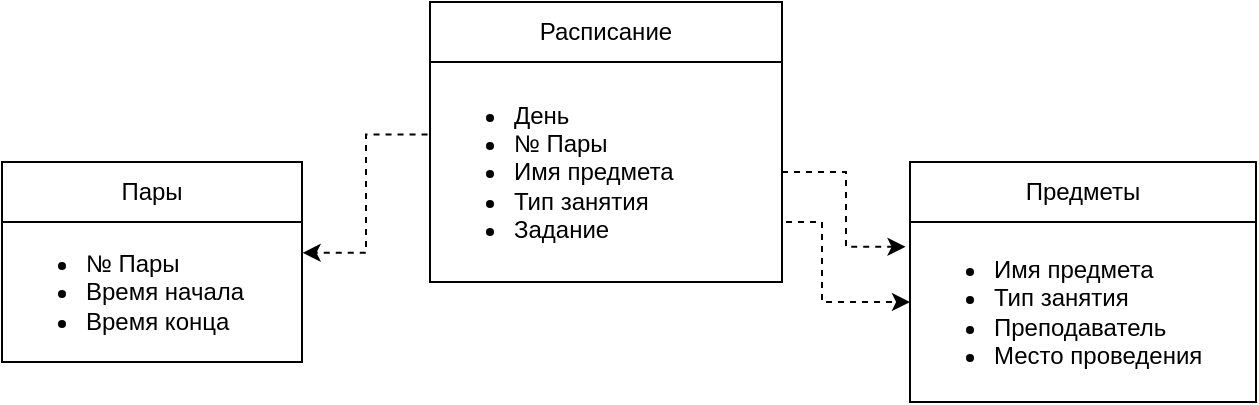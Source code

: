 <mxfile>
    <diagram id="_9ytG60nKZu2OOi8pl9j" name="Страница 1">
        <mxGraphModel dx="894" dy="662" grid="1" gridSize="10" guides="1" tooltips="1" connect="1" arrows="1" fold="1" page="1" pageScale="1" pageWidth="827" pageHeight="1169" math="0" shadow="0">
            <root>
                <mxCell id="0"/>
                <mxCell id="1" parent="0"/>
                <mxCell id="18" style="edgeStyle=orthogonalEdgeStyle;rounded=0;orthogonalLoop=1;jettySize=auto;html=1;entryX=-0.013;entryY=0.138;entryDx=0;entryDy=0;entryPerimeter=0;exitX=1;exitY=0.5;exitDx=0;exitDy=0;dashed=1;" edge="1" parent="1" source="7" target="14">
                    <mxGeometry relative="1" as="geometry"/>
                </mxCell>
                <mxCell id="19" style="edgeStyle=orthogonalEdgeStyle;rounded=0;orthogonalLoop=1;jettySize=auto;html=1;entryX=1.002;entryY=0.22;entryDx=0;entryDy=0;entryPerimeter=0;dashed=1;exitX=-0.007;exitY=0.33;exitDx=0;exitDy=0;exitPerimeter=0;" edge="1" parent="1" source="7" target="9">
                    <mxGeometry relative="1" as="geometry">
                        <mxPoint x="414" y="140" as="sourcePoint"/>
                    </mxGeometry>
                </mxCell>
                <mxCell id="7" value="&lt;ul&gt;&lt;li&gt;&lt;span&gt;День&lt;/span&gt;&lt;/li&gt;&lt;li&gt;&lt;span&gt;№ Пары&lt;/span&gt;&lt;/li&gt;&lt;li&gt;&lt;span&gt;Имя предмета&lt;/span&gt;&lt;/li&gt;&lt;li&gt;&lt;span&gt;Тип занятия&lt;/span&gt;&lt;/li&gt;&lt;li&gt;&lt;span&gt;Задание&lt;/span&gt;&lt;/li&gt;&lt;/ul&gt;" style="rounded=0;whiteSpace=wrap;html=1;align=left;verticalAlign=middle;" vertex="1" parent="1">
                    <mxGeometry x="414" y="100" width="176" height="110" as="geometry"/>
                </mxCell>
                <mxCell id="8" value="Расписание" style="rounded=0;whiteSpace=wrap;html=1;align=center;verticalAlign=middle;" vertex="1" parent="1">
                    <mxGeometry x="414" y="70" width="176" height="30" as="geometry"/>
                </mxCell>
                <mxCell id="9" value="&lt;ul&gt;&lt;li&gt;№ Пары&lt;/li&gt;&lt;li&gt;Время начала&lt;/li&gt;&lt;li&gt;Время конца&lt;/li&gt;&lt;/ul&gt;" style="rounded=0;whiteSpace=wrap;html=1;align=left;verticalAlign=middle;" vertex="1" parent="1">
                    <mxGeometry x="200" y="180" width="150" height="70" as="geometry"/>
                </mxCell>
                <mxCell id="10" value="Пары" style="rounded=0;whiteSpace=wrap;html=1;align=center;verticalAlign=middle;" vertex="1" parent="1">
                    <mxGeometry x="200" y="150" width="150" height="30" as="geometry"/>
                </mxCell>
                <mxCell id="14" value="&lt;ul&gt;&lt;li&gt;Имя предмета&lt;/li&gt;&lt;li&gt;Тип занятия&lt;/li&gt;&lt;li&gt;Преподаватель&lt;/li&gt;&lt;li&gt;Место проведения&lt;/li&gt;&lt;/ul&gt;" style="rounded=0;whiteSpace=wrap;html=1;align=left;verticalAlign=middle;" vertex="1" parent="1">
                    <mxGeometry x="654" y="180" width="173" height="90" as="geometry"/>
                </mxCell>
                <mxCell id="15" value="Предметы" style="rounded=0;whiteSpace=wrap;html=1;align=center;verticalAlign=middle;" vertex="1" parent="1">
                    <mxGeometry x="654" y="150" width="173" height="30" as="geometry"/>
                </mxCell>
                <mxCell id="24" style="edgeStyle=orthogonalEdgeStyle;rounded=0;orthogonalLoop=1;jettySize=auto;html=1;dashed=1;" edge="1" parent="1">
                    <mxGeometry relative="1" as="geometry">
                        <mxPoint x="592" y="180" as="sourcePoint"/>
                        <mxPoint x="654" y="220" as="targetPoint"/>
                        <Array as="points">
                            <mxPoint x="610" y="180"/>
                            <mxPoint x="610" y="220"/>
                            <mxPoint x="654" y="220"/>
                        </Array>
                    </mxGeometry>
                </mxCell>
            </root>
        </mxGraphModel>
    </diagram>
</mxfile>